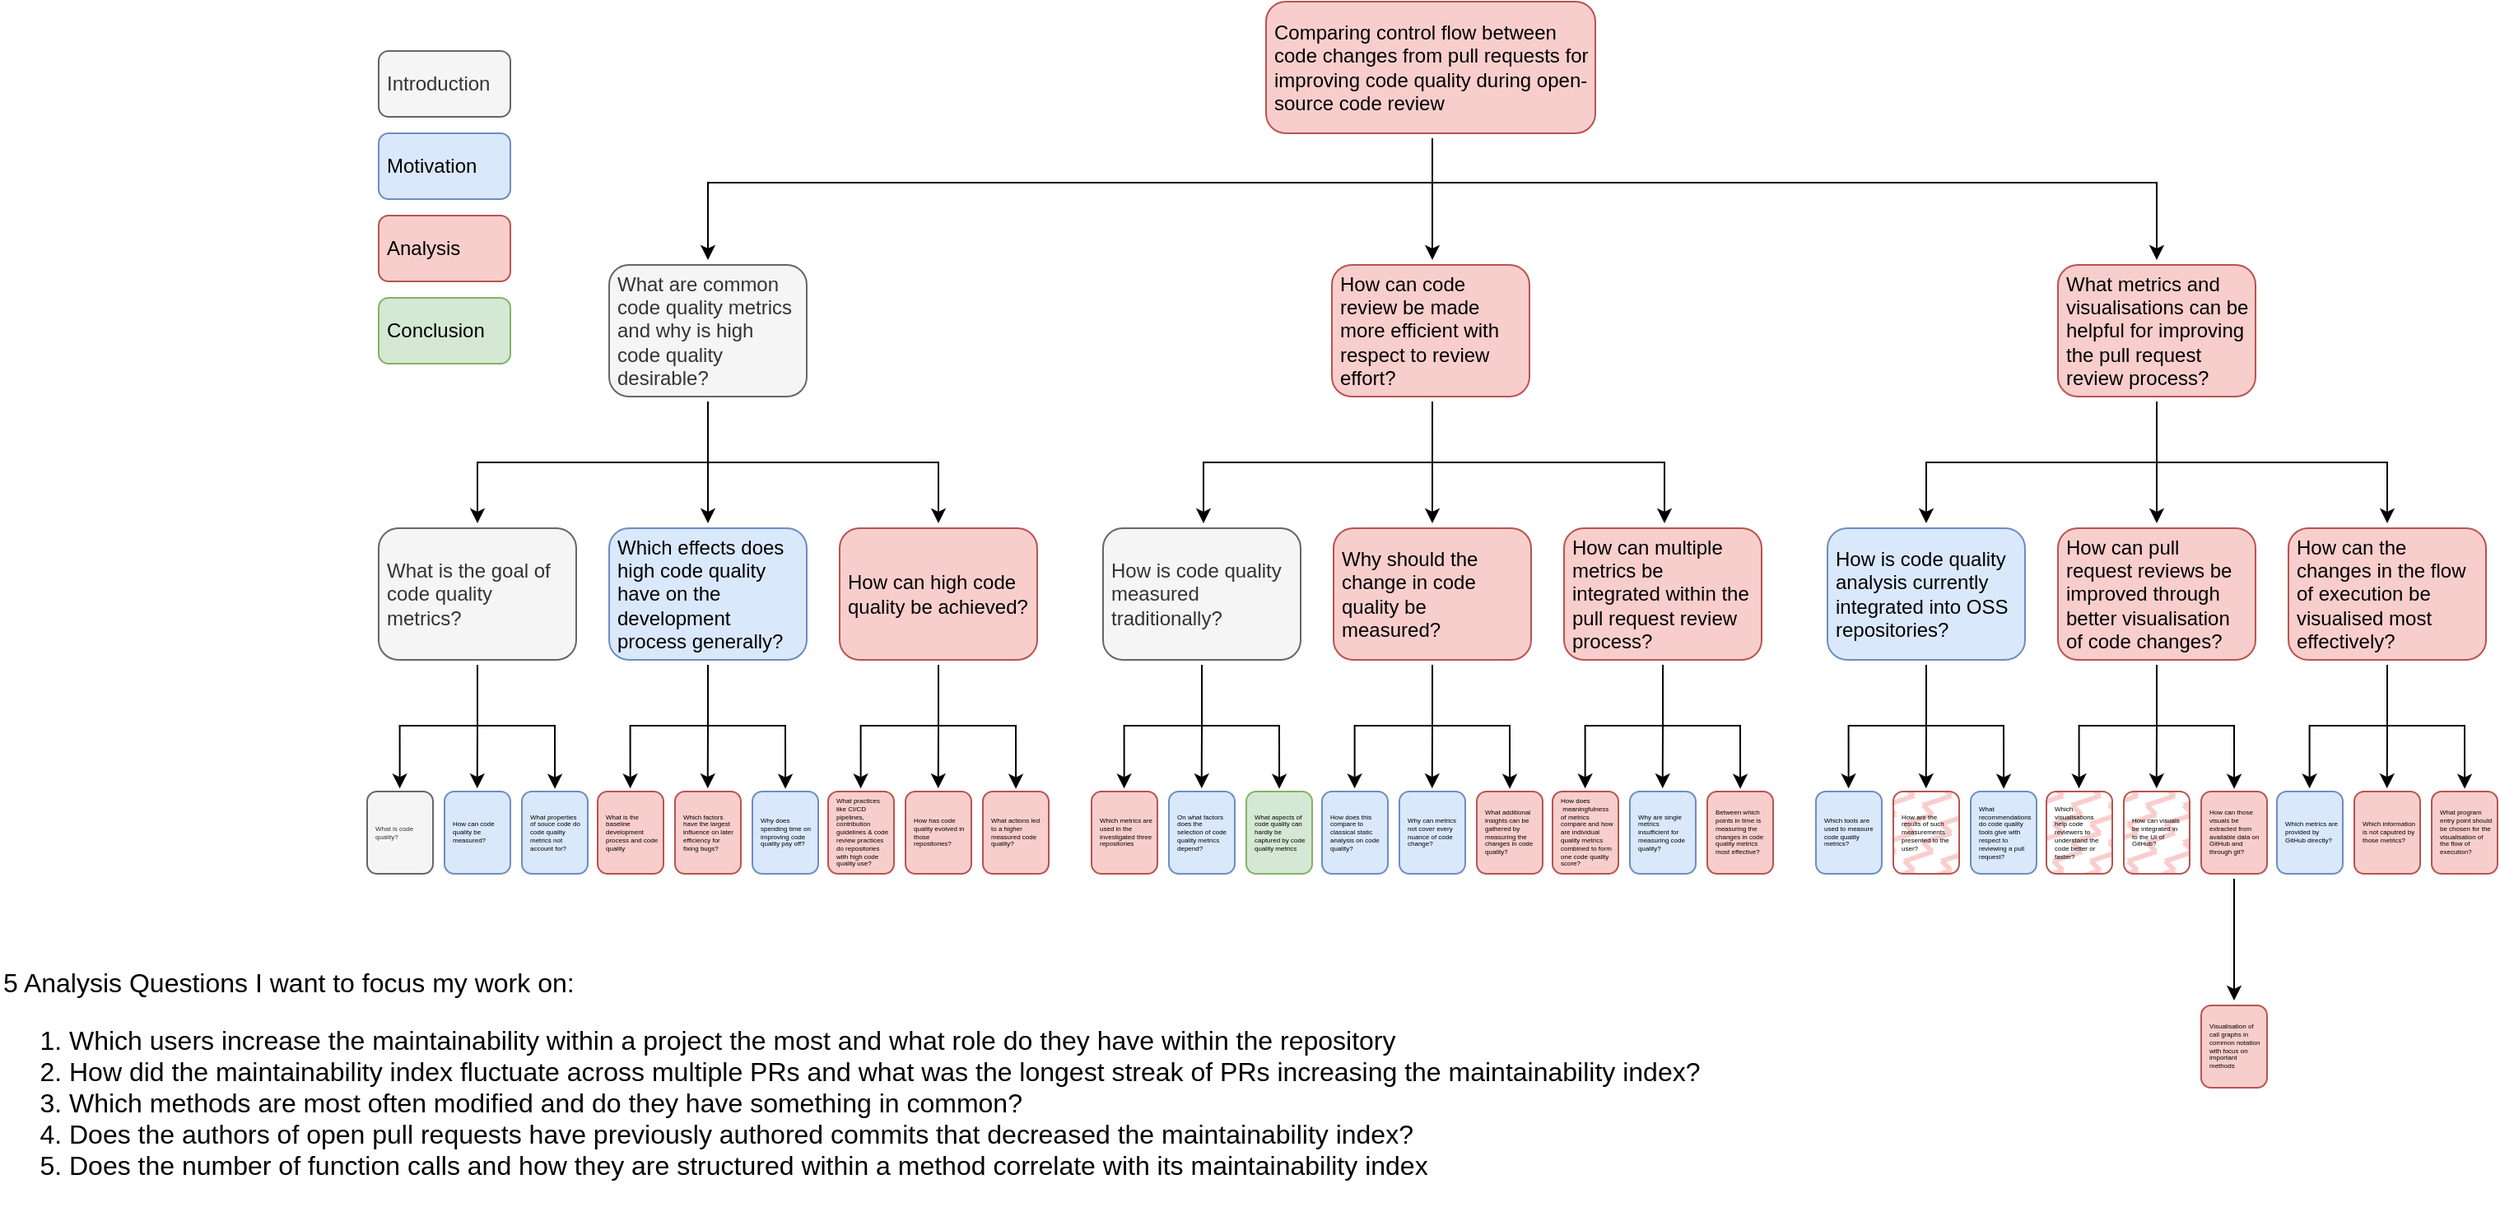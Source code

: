 <mxfile version="26.1.2">
  <diagram name="Page-1" id="97916047-d0de-89f5-080d-49f4d83e522f">
    <mxGraphModel dx="544" dy="279" grid="1" gridSize="10" guides="1" tooltips="1" connect="1" arrows="1" fold="1" page="1" pageScale="1.5" pageWidth="1169" pageHeight="827" background="none" math="0" shadow="0">
      <root>
        <mxCell id="0" />
        <mxCell id="1" parent="0" />
        <mxCell id="WlSLyMddTxWrjb-d0O-I-59" value="" style="edgeStyle=orthogonalEdgeStyle;rounded=0;orthogonalLoop=1;jettySize=auto;html=1;" parent="1" edge="1">
          <mxGeometry relative="1" as="geometry">
            <mxPoint x="880" y="93.0" as="sourcePoint" />
            <mxPoint x="880" y="167" as="targetPoint" />
          </mxGeometry>
        </mxCell>
        <mxCell id="WlSLyMddTxWrjb-d0O-I-114" style="edgeStyle=orthogonalEdgeStyle;rounded=0;orthogonalLoop=1;jettySize=auto;html=1;entryX=0.5;entryY=0;entryDx=0;entryDy=0;" parent="1" source="WlSLyMddTxWrjb-d0O-I-55" target="WlSLyMddTxWrjb-d0O-I-96" edge="1">
          <mxGeometry relative="1" as="geometry">
            <Array as="points">
              <mxPoint x="880" y="120" />
              <mxPoint x="1320" y="120" />
            </Array>
          </mxGeometry>
        </mxCell>
        <mxCell id="WlSLyMddTxWrjb-d0O-I-115" style="edgeStyle=orthogonalEdgeStyle;rounded=0;orthogonalLoop=1;jettySize=auto;html=1;" parent="1" target="WlSLyMddTxWrjb-d0O-I-110" edge="1">
          <mxGeometry relative="1" as="geometry">
            <mxPoint x="880" y="93" as="sourcePoint" />
            <Array as="points">
              <mxPoint x="880" y="120" />
              <mxPoint x="440" y="120" />
            </Array>
          </mxGeometry>
        </mxCell>
        <mxCell id="WlSLyMddTxWrjb-d0O-I-55" value="Comparing control flow between code changes from pull requests for improving code quality during open-source code review" style="rounded=1;whiteSpace=wrap;html=1;align=left;perimeterSpacing=3;strokeWidth=1;spacingLeft=0;spacingBottom=0;spacingTop=0;spacingRight=0;spacing=5;fillColor=#f8cecc;strokeColor=#b85450;" parent="1" vertex="1">
          <mxGeometry x="779" y="10" width="200" height="80" as="geometry" />
        </mxCell>
        <mxCell id="WlSLyMddTxWrjb-d0O-I-61" value="" style="edgeStyle=orthogonalEdgeStyle;rounded=0;orthogonalLoop=1;jettySize=auto;html=1;" parent="1" edge="1">
          <mxGeometry relative="1" as="geometry">
            <mxPoint x="880.008" y="253" as="sourcePoint" />
            <mxPoint x="741" y="327" as="targetPoint" />
            <Array as="points">
              <mxPoint x="880" y="290" />
              <mxPoint x="741" y="290" />
            </Array>
          </mxGeometry>
        </mxCell>
        <mxCell id="WlSLyMddTxWrjb-d0O-I-64" value="" style="edgeStyle=orthogonalEdgeStyle;rounded=0;orthogonalLoop=1;jettySize=auto;html=1;" parent="1" edge="1">
          <mxGeometry relative="1" as="geometry">
            <mxPoint x="880.008" y="253" as="sourcePoint" />
            <mxPoint x="1021" y="327" as="targetPoint" />
            <Array as="points">
              <mxPoint x="880" y="290" />
              <mxPoint x="1021" y="290" />
            </Array>
          </mxGeometry>
        </mxCell>
        <mxCell id="WlSLyMddTxWrjb-d0O-I-67" value="" style="edgeStyle=orthogonalEdgeStyle;rounded=0;orthogonalLoop=1;jettySize=auto;html=1;" parent="1" edge="1">
          <mxGeometry relative="1" as="geometry">
            <mxPoint x="880" y="253" as="sourcePoint" />
            <mxPoint x="880" y="327" as="targetPoint" />
          </mxGeometry>
        </mxCell>
        <mxCell id="WlSLyMddTxWrjb-d0O-I-58" value="How can code review be made more efficient with respect to review effort?" style="rounded=1;whiteSpace=wrap;html=1;align=left;perimeterSpacing=3;strokeWidth=1;spacingLeft=0;spacingBottom=0;spacingTop=0;spacingRight=0;spacing=5;fillColor=#f8cecc;strokeColor=#b85450;" parent="1" vertex="1">
          <mxGeometry x="819" y="170" width="120" height="80" as="geometry" />
        </mxCell>
        <mxCell id="WlSLyMddTxWrjb-d0O-I-60" value="How is code quality measured traditionally?" style="rounded=1;whiteSpace=wrap;html=1;align=left;perimeterSpacing=3;strokeWidth=1;spacingLeft=0;spacingBottom=0;spacingTop=0;spacingRight=0;spacing=5;fillColor=#f5f5f5;fontColor=#333333;strokeColor=#666666;" parent="1" vertex="1">
          <mxGeometry x="680" y="330" width="120" height="80" as="geometry" />
        </mxCell>
        <mxCell id="WlSLyMddTxWrjb-d0O-I-62" value="How can multiple metrics be integrated within the pull request review process?" style="rounded=1;whiteSpace=wrap;html=1;align=left;perimeterSpacing=3;strokeWidth=1;spacingLeft=0;spacingBottom=0;spacingTop=0;spacingRight=0;spacing=5;fillColor=#f8cecc;strokeColor=#b85450;" parent="1" vertex="1">
          <mxGeometry x="960" y="330" width="120" height="80" as="geometry" />
        </mxCell>
        <mxCell id="WlSLyMddTxWrjb-d0O-I-117" value="" style="edgeStyle=orthogonalEdgeStyle;rounded=0;orthogonalLoop=1;jettySize=auto;html=1;entryX=0.496;entryY=0.021;entryDx=0;entryDy=0;entryPerimeter=0;" parent="1" target="WlSLyMddTxWrjb-d0O-I-116" edge="1">
          <mxGeometry relative="1" as="geometry">
            <mxPoint x="880.008" y="413" as="sourcePoint" />
            <Array as="points">
              <mxPoint x="880" y="450" />
              <mxPoint x="833" y="450" />
            </Array>
          </mxGeometry>
        </mxCell>
        <mxCell id="WlSLyMddTxWrjb-d0O-I-118" style="edgeStyle=orthogonalEdgeStyle;rounded=0;orthogonalLoop=1;jettySize=auto;html=1;entryX=0.501;entryY=0.024;entryDx=0;entryDy=0;entryPerimeter=0;" parent="1" target="WlSLyMddTxWrjb-d0O-I-124" edge="1">
          <mxGeometry relative="1" as="geometry">
            <mxPoint x="927" y="487.0" as="targetPoint" />
            <mxPoint x="880.008" y="413" as="sourcePoint" />
            <Array as="points">
              <mxPoint x="880" y="450" />
              <mxPoint x="927" y="450" />
            </Array>
          </mxGeometry>
        </mxCell>
        <mxCell id="WlSLyMddTxWrjb-d0O-I-65" value="Why should the change in code quality be measured?&amp;nbsp;" style="rounded=1;whiteSpace=wrap;html=1;align=left;perimeterSpacing=3;strokeWidth=1;spacingLeft=0;spacingBottom=0;spacingTop=0;spacingRight=0;spacing=5;fillColor=#f8cecc;strokeColor=#b85450;" parent="1" vertex="1">
          <mxGeometry x="820" y="330" width="120" height="80" as="geometry" />
        </mxCell>
        <mxCell id="WlSLyMddTxWrjb-d0O-I-93" value="" style="edgeStyle=orthogonalEdgeStyle;rounded=0;orthogonalLoop=1;jettySize=auto;html=1;exitX=0.5;exitY=1;exitDx=0;exitDy=0;" parent="1" source="WlSLyMddTxWrjb-d0O-I-96" target="WlSLyMddTxWrjb-d0O-I-97" edge="1">
          <mxGeometry relative="1" as="geometry">
            <Array as="points">
              <mxPoint x="1320" y="290" />
              <mxPoint x="1180" y="290" />
            </Array>
          </mxGeometry>
        </mxCell>
        <mxCell id="WlSLyMddTxWrjb-d0O-I-94" value="" style="edgeStyle=orthogonalEdgeStyle;rounded=0;orthogonalLoop=1;jettySize=auto;html=1;exitX=0.5;exitY=1;exitDx=0;exitDy=0;" parent="1" source="WlSLyMddTxWrjb-d0O-I-96" target="WlSLyMddTxWrjb-d0O-I-98" edge="1">
          <mxGeometry relative="1" as="geometry">
            <Array as="points">
              <mxPoint x="1320" y="253" />
              <mxPoint x="1320" y="290" />
              <mxPoint x="1460" y="290" />
            </Array>
          </mxGeometry>
        </mxCell>
        <mxCell id="WlSLyMddTxWrjb-d0O-I-95" value="" style="edgeStyle=orthogonalEdgeStyle;rounded=0;orthogonalLoop=1;jettySize=auto;html=1;" parent="1" source="WlSLyMddTxWrjb-d0O-I-96" target="WlSLyMddTxWrjb-d0O-I-99" edge="1">
          <mxGeometry relative="1" as="geometry">
            <Array as="points">
              <mxPoint x="1320" y="270" />
              <mxPoint x="1320" y="270" />
            </Array>
          </mxGeometry>
        </mxCell>
        <mxCell id="WlSLyMddTxWrjb-d0O-I-96" value="What metrics and visualisations can be helpful for improving the pull request review process?" style="rounded=1;whiteSpace=wrap;html=1;align=left;perimeterSpacing=3;strokeWidth=1;spacingLeft=0;spacingBottom=0;spacingTop=0;spacingRight=0;spacing=5;fillColor=#f8cecc;strokeColor=#b85450;" parent="1" vertex="1">
          <mxGeometry x="1260" y="170" width="120" height="80" as="geometry" />
        </mxCell>
        <mxCell id="WlSLyMddTxWrjb-d0O-I-97" value="How is code quality analysis currently integrated into OSS repositories?" style="rounded=1;whiteSpace=wrap;html=1;align=left;perimeterSpacing=3;strokeWidth=1;spacingLeft=0;spacingBottom=0;spacingTop=0;spacingRight=0;spacing=5;fillColor=#dae8fc;strokeColor=#6c8ebf;" parent="1" vertex="1">
          <mxGeometry x="1120" y="330" width="120" height="80" as="geometry" />
        </mxCell>
        <mxCell id="WlSLyMddTxWrjb-d0O-I-98" value="How can the changes in the flow of execution be visualised most effectively?" style="rounded=1;whiteSpace=wrap;html=1;align=left;perimeterSpacing=3;strokeWidth=1;spacingLeft=0;spacingBottom=0;spacingTop=0;spacingRight=0;spacing=5;fillColor=#f8cecc;strokeColor=#b85450;" parent="1" vertex="1">
          <mxGeometry x="1400" y="330" width="120" height="80" as="geometry" />
        </mxCell>
        <mxCell id="WlSLyMddTxWrjb-d0O-I-99" value="How can pull request reviews be improved through better visualisation of code changes?" style="rounded=1;whiteSpace=wrap;html=1;align=left;perimeterSpacing=3;strokeWidth=1;spacingLeft=0;spacingBottom=0;spacingTop=0;spacingRight=0;spacing=5;fillColor=#f8cecc;strokeColor=#b85450;" parent="1" vertex="1">
          <mxGeometry x="1260" y="330" width="120" height="80" as="geometry" />
        </mxCell>
        <mxCell id="WlSLyMddTxWrjb-d0O-I-107" value="" style="edgeStyle=orthogonalEdgeStyle;rounded=0;orthogonalLoop=1;jettySize=auto;html=1;" parent="1" source="WlSLyMddTxWrjb-d0O-I-110" target="WlSLyMddTxWrjb-d0O-I-111" edge="1">
          <mxGeometry relative="1" as="geometry">
            <Array as="points">
              <mxPoint x="440" y="290" />
              <mxPoint x="300" y="290" />
            </Array>
          </mxGeometry>
        </mxCell>
        <mxCell id="WlSLyMddTxWrjb-d0O-I-108" value="" style="edgeStyle=orthogonalEdgeStyle;rounded=0;orthogonalLoop=1;jettySize=auto;html=1;" parent="1" source="WlSLyMddTxWrjb-d0O-I-110" target="WlSLyMddTxWrjb-d0O-I-112" edge="1">
          <mxGeometry relative="1" as="geometry">
            <Array as="points">
              <mxPoint x="440" y="290" />
              <mxPoint x="580" y="290" />
            </Array>
          </mxGeometry>
        </mxCell>
        <mxCell id="WlSLyMddTxWrjb-d0O-I-109" value="" style="edgeStyle=orthogonalEdgeStyle;rounded=0;orthogonalLoop=1;jettySize=auto;html=1;" parent="1" target="WlSLyMddTxWrjb-d0O-I-113" edge="1">
          <mxGeometry relative="1" as="geometry">
            <mxPoint x="440" y="253" as="sourcePoint" />
            <Array as="points">
              <mxPoint x="440" y="253" />
            </Array>
          </mxGeometry>
        </mxCell>
        <mxCell id="WlSLyMddTxWrjb-d0O-I-110" value="What are common code quality metrics and why is high code quality desirable?" style="rounded=1;whiteSpace=wrap;html=1;align=left;perimeterSpacing=3;strokeWidth=1;spacingLeft=0;spacingBottom=0;spacingTop=0;spacingRight=0;spacing=5;fillColor=#f5f5f5;fontColor=#333333;strokeColor=#666666;" parent="1" vertex="1">
          <mxGeometry x="380" y="170" width="120" height="80" as="geometry" />
        </mxCell>
        <mxCell id="WlSLyMddTxWrjb-d0O-I-111" value="What is the goal of code quality metrics?" style="rounded=1;whiteSpace=wrap;html=1;align=left;perimeterSpacing=3;strokeWidth=1;spacingLeft=0;spacingBottom=0;spacingTop=0;spacingRight=0;spacing=5;fillColor=#f5f5f5;fontColor=#333333;strokeColor=#666666;" parent="1" vertex="1">
          <mxGeometry x="240" y="330" width="120" height="80" as="geometry" />
        </mxCell>
        <mxCell id="WlSLyMddTxWrjb-d0O-I-112" value="How can high code quality be achieved?" style="rounded=1;whiteSpace=wrap;html=1;align=left;perimeterSpacing=3;strokeWidth=1;spacingLeft=0;spacingBottom=0;spacingTop=0;spacingRight=0;spacing=5;fillColor=#f8cecc;strokeColor=#b85450;" parent="1" vertex="1">
          <mxGeometry x="520" y="330" width="120" height="80" as="geometry" />
        </mxCell>
        <mxCell id="WlSLyMddTxWrjb-d0O-I-113" value="Which effects does high code quality have on the development process generally?" style="rounded=1;whiteSpace=wrap;html=1;align=left;perimeterSpacing=3;strokeWidth=1;spacingLeft=0;spacingBottom=0;spacingTop=0;spacingRight=0;spacing=5;fillColor=#dae8fc;strokeColor=#6c8ebf;" parent="1" vertex="1">
          <mxGeometry x="380" y="330" width="120" height="80" as="geometry" />
        </mxCell>
        <mxCell id="WlSLyMddTxWrjb-d0O-I-116" value="&lt;font&gt;How does this compare to classical static analysis on code quality?&lt;/font&gt;" style="rounded=1;whiteSpace=wrap;html=1;align=left;perimeterSpacing=3;strokeWidth=1;spacingLeft=0;spacingBottom=0;spacingTop=0;spacingRight=0;spacing=5;fontSize=4;fillColor=#dae8fc;strokeColor=#6c8ebf;" parent="1" vertex="1">
          <mxGeometry x="813" y="490" width="40" height="50" as="geometry" />
        </mxCell>
        <mxCell id="WlSLyMddTxWrjb-d0O-I-121" style="edgeStyle=orthogonalEdgeStyle;rounded=0;orthogonalLoop=1;jettySize=auto;html=1;entryX=0.497;entryY=0.019;entryDx=0;entryDy=0;exitX=0.5;exitY=1;exitDx=0;exitDy=0;entryPerimeter=0;" parent="1" source="WlSLyMddTxWrjb-d0O-I-65" target="WlSLyMddTxWrjb-d0O-I-123" edge="1">
          <mxGeometry relative="1" as="geometry">
            <mxPoint x="880" y="413" as="sourcePoint" />
            <mxPoint x="880" y="487.0" as="targetPoint" />
          </mxGeometry>
        </mxCell>
        <mxCell id="WlSLyMddTxWrjb-d0O-I-123" value="Why can metrics not cover every nuance of code change?" style="rounded=1;whiteSpace=wrap;html=1;align=left;perimeterSpacing=3;strokeWidth=1;spacingLeft=0;spacingBottom=0;spacingTop=0;spacingRight=0;spacing=5;fontSize=4;fillColor=#dae8fc;strokeColor=#6c8ebf;" parent="1" vertex="1">
          <mxGeometry x="860" y="490" width="40" height="50" as="geometry" />
        </mxCell>
        <mxCell id="WlSLyMddTxWrjb-d0O-I-124" value="What additional insights can be gathered by measuring the changes in code quality?" style="rounded=1;whiteSpace=wrap;html=1;align=left;perimeterSpacing=3;strokeWidth=1;spacingLeft=0;spacingBottom=0;spacingTop=0;spacingRight=0;spacing=5;fontSize=4;fillColor=#f8cecc;strokeColor=#b85450;" parent="1" vertex="1">
          <mxGeometry x="907" y="490" width="40" height="50" as="geometry" />
        </mxCell>
        <mxCell id="WlSLyMddTxWrjb-d0O-I-125" value="" style="edgeStyle=orthogonalEdgeStyle;rounded=0;orthogonalLoop=1;jettySize=auto;html=1;entryX=0.496;entryY=0.021;entryDx=0;entryDy=0;entryPerimeter=0;exitX=0.5;exitY=1;exitDx=0;exitDy=0;" parent="1" source="WlSLyMddTxWrjb-d0O-I-60" target="WlSLyMddTxWrjb-d0O-I-127" edge="1">
          <mxGeometry relative="1" as="geometry">
            <mxPoint x="740" y="413" as="sourcePoint" />
            <Array as="points">
              <mxPoint x="740" y="450" />
              <mxPoint x="693" y="450" />
            </Array>
          </mxGeometry>
        </mxCell>
        <mxCell id="WlSLyMddTxWrjb-d0O-I-126" style="edgeStyle=orthogonalEdgeStyle;rounded=0;orthogonalLoop=1;jettySize=auto;html=1;entryX=0.501;entryY=0.024;entryDx=0;entryDy=0;entryPerimeter=0;exitX=0.5;exitY=1;exitDx=0;exitDy=0;" parent="1" source="WlSLyMddTxWrjb-d0O-I-60" target="WlSLyMddTxWrjb-d0O-I-130" edge="1">
          <mxGeometry relative="1" as="geometry">
            <mxPoint x="787" y="487.0" as="targetPoint" />
            <mxPoint x="740" y="413" as="sourcePoint" />
            <Array as="points">
              <mxPoint x="740" y="450" />
              <mxPoint x="787" y="450" />
            </Array>
          </mxGeometry>
        </mxCell>
        <mxCell id="WlSLyMddTxWrjb-d0O-I-127" value="Which metrics are used in the investigated three repositories" style="rounded=1;whiteSpace=wrap;html=1;align=left;perimeterSpacing=3;strokeWidth=1;spacingLeft=0;spacingBottom=0;spacingTop=0;spacingRight=0;spacing=5;fontSize=4;fillColor=#f8cecc;strokeColor=#b85450;" parent="1" vertex="1">
          <mxGeometry x="673" y="490" width="40" height="50" as="geometry" />
        </mxCell>
        <mxCell id="WlSLyMddTxWrjb-d0O-I-128" style="edgeStyle=orthogonalEdgeStyle;rounded=0;orthogonalLoop=1;jettySize=auto;html=1;entryX=0.497;entryY=0.019;entryDx=0;entryDy=0;entryPerimeter=0;exitX=0.5;exitY=1;exitDx=0;exitDy=0;" parent="1" source="WlSLyMddTxWrjb-d0O-I-60" target="WlSLyMddTxWrjb-d0O-I-129" edge="1">
          <mxGeometry relative="1" as="geometry">
            <mxPoint x="740" y="420" as="sourcePoint" />
            <mxPoint x="740" y="487.0" as="targetPoint" />
          </mxGeometry>
        </mxCell>
        <mxCell id="WlSLyMddTxWrjb-d0O-I-129" value="On what factors does the selection of code quality metrics depend?" style="rounded=1;whiteSpace=wrap;html=1;align=left;perimeterSpacing=3;strokeWidth=1;spacingLeft=0;spacingBottom=0;spacingTop=0;spacingRight=0;spacing=5;fontSize=4;fillColor=#dae8fc;strokeColor=#6c8ebf;" parent="1" vertex="1">
          <mxGeometry x="720" y="490" width="40" height="50" as="geometry" />
        </mxCell>
        <mxCell id="WlSLyMddTxWrjb-d0O-I-130" value="What aspects of code quality can hardly be captured by code quality metrics" style="rounded=1;whiteSpace=wrap;html=1;align=left;perimeterSpacing=3;strokeWidth=1;spacingLeft=0;spacingBottom=0;spacingTop=0;spacingRight=0;spacing=5;fontSize=4;fillColor=#d5e8d4;strokeColor=#82b366;" parent="1" vertex="1">
          <mxGeometry x="767" y="490" width="40" height="50" as="geometry" />
        </mxCell>
        <mxCell id="WlSLyMddTxWrjb-d0O-I-131" value="" style="edgeStyle=orthogonalEdgeStyle;rounded=0;orthogonalLoop=1;jettySize=auto;html=1;entryX=0.496;entryY=0.021;entryDx=0;entryDy=0;entryPerimeter=0;exitX=0.5;exitY=1;exitDx=0;exitDy=0;" parent="1" source="WlSLyMddTxWrjb-d0O-I-112" target="WlSLyMddTxWrjb-d0O-I-133" edge="1">
          <mxGeometry relative="1" as="geometry">
            <mxPoint x="580" y="413" as="sourcePoint" />
            <Array as="points">
              <mxPoint x="580" y="450" />
              <mxPoint x="533" y="450" />
            </Array>
          </mxGeometry>
        </mxCell>
        <mxCell id="WlSLyMddTxWrjb-d0O-I-132" style="edgeStyle=orthogonalEdgeStyle;rounded=0;orthogonalLoop=1;jettySize=auto;html=1;entryX=0.501;entryY=0.024;entryDx=0;entryDy=0;entryPerimeter=0;exitX=0.5;exitY=1;exitDx=0;exitDy=0;" parent="1" source="WlSLyMddTxWrjb-d0O-I-112" target="WlSLyMddTxWrjb-d0O-I-136" edge="1">
          <mxGeometry relative="1" as="geometry">
            <mxPoint x="627" y="487.0" as="targetPoint" />
            <mxPoint x="580" y="413" as="sourcePoint" />
            <Array as="points">
              <mxPoint x="580" y="450" />
              <mxPoint x="627" y="450" />
            </Array>
          </mxGeometry>
        </mxCell>
        <mxCell id="WlSLyMddTxWrjb-d0O-I-133" value="What practices like CI/CD pipelines, contribution guidelines &amp;amp; code review practices do repositories with high code quality use?" style="rounded=1;whiteSpace=wrap;html=1;align=left;perimeterSpacing=3;strokeWidth=1;spacingLeft=0;spacingBottom=0;spacingTop=0;spacingRight=0;spacing=5;fontSize=4;fillColor=#f8cecc;strokeColor=#b85450;" parent="1" vertex="1">
          <mxGeometry x="513" y="490" width="40" height="50" as="geometry" />
        </mxCell>
        <mxCell id="WlSLyMddTxWrjb-d0O-I-134" style="edgeStyle=orthogonalEdgeStyle;rounded=0;orthogonalLoop=1;jettySize=auto;html=1;entryX=0.497;entryY=0.019;entryDx=0;entryDy=0;entryPerimeter=0;exitX=0.5;exitY=1;exitDx=0;exitDy=0;" parent="1" source="WlSLyMddTxWrjb-d0O-I-112" target="WlSLyMddTxWrjb-d0O-I-135" edge="1">
          <mxGeometry relative="1" as="geometry">
            <mxPoint x="580" y="413" as="sourcePoint" />
            <mxPoint x="580" y="487.0" as="targetPoint" />
          </mxGeometry>
        </mxCell>
        <mxCell id="WlSLyMddTxWrjb-d0O-I-135" value="How has code quality evolved in those repositories?" style="rounded=1;whiteSpace=wrap;html=1;align=left;perimeterSpacing=3;strokeWidth=1;spacingLeft=0;spacingBottom=0;spacingTop=0;spacingRight=0;spacing=5;fontSize=4;fillColor=#f8cecc;strokeColor=#b85450;" parent="1" vertex="1">
          <mxGeometry x="560" y="490" width="40" height="50" as="geometry" />
        </mxCell>
        <mxCell id="WlSLyMddTxWrjb-d0O-I-136" value="What actions led to a higher measured code quality?" style="rounded=1;whiteSpace=wrap;html=1;align=left;perimeterSpacing=3;strokeWidth=1;spacingLeft=0;spacingBottom=0;spacingTop=0;spacingRight=0;spacing=5;fontSize=4;fillColor=#f8cecc;strokeColor=#b85450;" parent="1" vertex="1">
          <mxGeometry x="607" y="490" width="40" height="50" as="geometry" />
        </mxCell>
        <mxCell id="WlSLyMddTxWrjb-d0O-I-137" value="" style="edgeStyle=orthogonalEdgeStyle;rounded=0;orthogonalLoop=1;jettySize=auto;html=1;entryX=0.496;entryY=0.021;entryDx=0;entryDy=0;entryPerimeter=0;exitX=0.5;exitY=1;exitDx=0;exitDy=0;" parent="1" source="WlSLyMddTxWrjb-d0O-I-62" target="WlSLyMddTxWrjb-d0O-I-139" edge="1">
          <mxGeometry relative="1" as="geometry">
            <mxPoint x="1020" y="413" as="sourcePoint" />
            <Array as="points">
              <mxPoint x="1020" y="450" />
              <mxPoint x="973" y="450" />
            </Array>
          </mxGeometry>
        </mxCell>
        <mxCell id="WlSLyMddTxWrjb-d0O-I-138" style="edgeStyle=orthogonalEdgeStyle;rounded=0;orthogonalLoop=1;jettySize=auto;html=1;entryX=0.501;entryY=0.024;entryDx=0;entryDy=0;entryPerimeter=0;exitX=0.5;exitY=1;exitDx=0;exitDy=0;" parent="1" source="WlSLyMddTxWrjb-d0O-I-62" target="WlSLyMddTxWrjb-d0O-I-142" edge="1">
          <mxGeometry relative="1" as="geometry">
            <mxPoint x="1067" y="487.0" as="targetPoint" />
            <mxPoint x="1020" y="413" as="sourcePoint" />
            <Array as="points">
              <mxPoint x="1020" y="450" />
              <mxPoint x="1067" y="450" />
            </Array>
          </mxGeometry>
        </mxCell>
        <mxCell id="WlSLyMddTxWrjb-d0O-I-139" value="How does &amp;nbsp;meaningfulness of metrics compare and how are individual quality metrics combined to form one code quality score?" style="rounded=1;whiteSpace=wrap;html=1;align=left;perimeterSpacing=3;strokeWidth=1;spacingLeft=0;spacingBottom=0;spacingTop=0;spacingRight=0;spacing=5;fontSize=4;fillColor=#f8cecc;strokeColor=#b85450;" parent="1" vertex="1">
          <mxGeometry x="953" y="490" width="40" height="50" as="geometry" />
        </mxCell>
        <mxCell id="WlSLyMddTxWrjb-d0O-I-140" style="edgeStyle=orthogonalEdgeStyle;rounded=0;orthogonalLoop=1;jettySize=auto;html=1;entryX=0.497;entryY=0.019;entryDx=0;entryDy=0;entryPerimeter=0;exitX=0.5;exitY=1;exitDx=0;exitDy=0;" parent="1" source="WlSLyMddTxWrjb-d0O-I-62" target="WlSLyMddTxWrjb-d0O-I-141" edge="1">
          <mxGeometry relative="1" as="geometry">
            <mxPoint x="1020" y="413" as="sourcePoint" />
            <mxPoint x="1020" y="487.0" as="targetPoint" />
            <Array as="points">
              <mxPoint x="1020" y="450" />
            </Array>
          </mxGeometry>
        </mxCell>
        <mxCell id="WlSLyMddTxWrjb-d0O-I-141" value="Why are single metrics insufficient for measuring code quality?" style="rounded=1;whiteSpace=wrap;html=1;align=left;perimeterSpacing=3;strokeWidth=1;spacingLeft=0;spacingBottom=0;spacingTop=0;spacingRight=0;spacing=5;fontSize=4;fillColor=#dae8fc;strokeColor=#6c8ebf;" parent="1" vertex="1">
          <mxGeometry x="1000" y="490" width="40" height="50" as="geometry" />
        </mxCell>
        <mxCell id="WlSLyMddTxWrjb-d0O-I-142" value="Between which points in time is measuring the changes in code quality metrics most effective?" style="rounded=1;whiteSpace=wrap;html=1;align=left;perimeterSpacing=3;strokeWidth=1;spacingLeft=0;spacingBottom=0;spacingTop=0;spacingRight=0;spacing=5;fontSize=4;fillColor=#f8cecc;strokeColor=#b85450;" parent="1" vertex="1">
          <mxGeometry x="1047" y="490" width="40" height="50" as="geometry" />
        </mxCell>
        <mxCell id="WlSLyMddTxWrjb-d0O-I-143" value="" style="edgeStyle=orthogonalEdgeStyle;rounded=0;orthogonalLoop=1;jettySize=auto;html=1;entryX=0.496;entryY=0.021;entryDx=0;entryDy=0;entryPerimeter=0;exitX=0.5;exitY=1;exitDx=0;exitDy=0;" parent="1" target="WlSLyMddTxWrjb-d0O-I-145" edge="1">
          <mxGeometry relative="1" as="geometry">
            <mxPoint x="1180" y="413" as="sourcePoint" />
            <Array as="points">
              <mxPoint x="1180" y="450" />
              <mxPoint x="1133" y="450" />
            </Array>
          </mxGeometry>
        </mxCell>
        <mxCell id="WlSLyMddTxWrjb-d0O-I-144" style="edgeStyle=orthogonalEdgeStyle;rounded=0;orthogonalLoop=1;jettySize=auto;html=1;entryX=0.501;entryY=0.024;entryDx=0;entryDy=0;entryPerimeter=0;exitX=0.5;exitY=1;exitDx=0;exitDy=0;" parent="1" target="WlSLyMddTxWrjb-d0O-I-148" edge="1">
          <mxGeometry relative="1" as="geometry">
            <mxPoint x="1227" y="487.0" as="targetPoint" />
            <mxPoint x="1180" y="413" as="sourcePoint" />
            <Array as="points">
              <mxPoint x="1180" y="450" />
              <mxPoint x="1227" y="450" />
            </Array>
          </mxGeometry>
        </mxCell>
        <mxCell id="WlSLyMddTxWrjb-d0O-I-145" value="Which tools are used to measure code quality metrics?" style="rounded=1;whiteSpace=wrap;html=1;align=left;perimeterSpacing=3;strokeWidth=1;spacingLeft=0;spacingBottom=0;spacingTop=0;spacingRight=0;spacing=5;fontSize=4;fillColor=#dae8fc;strokeColor=#6c8ebf;" parent="1" vertex="1">
          <mxGeometry x="1113" y="490" width="40" height="50" as="geometry" />
        </mxCell>
        <mxCell id="WlSLyMddTxWrjb-d0O-I-146" style="edgeStyle=orthogonalEdgeStyle;rounded=0;orthogonalLoop=1;jettySize=auto;html=1;entryX=0.497;entryY=0.019;entryDx=0;entryDy=0;entryPerimeter=0;exitX=0.5;exitY=1;exitDx=0;exitDy=0;" parent="1" target="WlSLyMddTxWrjb-d0O-I-147" edge="1">
          <mxGeometry relative="1" as="geometry">
            <mxPoint x="1180" y="413" as="sourcePoint" />
            <mxPoint x="1180" y="487.0" as="targetPoint" />
            <Array as="points">
              <mxPoint x="1180" y="450" />
            </Array>
          </mxGeometry>
        </mxCell>
        <mxCell id="WlSLyMddTxWrjb-d0O-I-147" value="How are the results of such measurements presented to the user?" style="rounded=1;whiteSpace=wrap;html=1;align=left;perimeterSpacing=3;strokeWidth=1;spacingLeft=0;spacingBottom=0;spacingTop=0;spacingRight=0;spacing=5;fontSize=4;fillColor=#f8cecc;strokeColor=#b85450;fillStyle=zigzag-line;" parent="1" vertex="1">
          <mxGeometry x="1160" y="490" width="40" height="50" as="geometry" />
        </mxCell>
        <mxCell id="WlSLyMddTxWrjb-d0O-I-148" value="What recommendations do code quality tools give with respect to reviewing a pull request?" style="rounded=1;whiteSpace=wrap;html=1;align=left;perimeterSpacing=3;strokeWidth=1;spacingLeft=0;spacingBottom=0;spacingTop=0;spacingRight=0;spacing=5;fontSize=4;fillColor=#dae8fc;strokeColor=#6c8ebf;" parent="1" vertex="1">
          <mxGeometry x="1207" y="490" width="40" height="50" as="geometry" />
        </mxCell>
        <mxCell id="WlSLyMddTxWrjb-d0O-I-149" value="" style="edgeStyle=orthogonalEdgeStyle;rounded=0;orthogonalLoop=1;jettySize=auto;html=1;entryX=0.496;entryY=0.021;entryDx=0;entryDy=0;entryPerimeter=0;exitX=0.5;exitY=1;exitDx=0;exitDy=0;" parent="1" target="WlSLyMddTxWrjb-d0O-I-151" edge="1">
          <mxGeometry relative="1" as="geometry">
            <mxPoint x="1320" y="413" as="sourcePoint" />
            <Array as="points">
              <mxPoint x="1320" y="450" />
              <mxPoint x="1273" y="450" />
            </Array>
          </mxGeometry>
        </mxCell>
        <mxCell id="WlSLyMddTxWrjb-d0O-I-150" style="edgeStyle=orthogonalEdgeStyle;rounded=0;orthogonalLoop=1;jettySize=auto;html=1;entryX=0.501;entryY=0.024;entryDx=0;entryDy=0;entryPerimeter=0;exitX=0.5;exitY=1;exitDx=0;exitDy=0;" parent="1" target="WlSLyMddTxWrjb-d0O-I-154" edge="1">
          <mxGeometry relative="1" as="geometry">
            <mxPoint x="1367" y="487.0" as="targetPoint" />
            <mxPoint x="1320" y="413" as="sourcePoint" />
            <Array as="points">
              <mxPoint x="1320" y="450" />
              <mxPoint x="1367" y="450" />
            </Array>
          </mxGeometry>
        </mxCell>
        <mxCell id="WlSLyMddTxWrjb-d0O-I-151" value="Which visualisations help code reviewers to understand the code better or faster&lt;span style=&quot;white-space: pre;&quot;&gt;?&lt;/span&gt;" style="rounded=1;whiteSpace=wrap;html=1;align=left;perimeterSpacing=3;strokeWidth=1;spacingLeft=0;spacingBottom=0;spacingTop=0;spacingRight=0;spacing=5;fontSize=4;fillColor=#f8cecc;strokeColor=#b85450;fillStyle=zigzag-line;" parent="1" vertex="1">
          <mxGeometry x="1253" y="490" width="40" height="50" as="geometry" />
        </mxCell>
        <mxCell id="WlSLyMddTxWrjb-d0O-I-152" style="edgeStyle=orthogonalEdgeStyle;rounded=0;orthogonalLoop=1;jettySize=auto;html=1;entryX=0.497;entryY=0.019;entryDx=0;entryDy=0;entryPerimeter=0;exitX=0.5;exitY=1;exitDx=0;exitDy=0;" parent="1" target="WlSLyMddTxWrjb-d0O-I-153" edge="1">
          <mxGeometry relative="1" as="geometry">
            <mxPoint x="1320" y="413" as="sourcePoint" />
            <mxPoint x="1320" y="487.0" as="targetPoint" />
            <Array as="points">
              <mxPoint x="1320" y="450" />
            </Array>
          </mxGeometry>
        </mxCell>
        <mxCell id="WlSLyMddTxWrjb-d0O-I-153" value="How can visuals be integrated in to the UI of GitHub&lt;span style=&quot;white-space: pre;&quot;&gt;?&lt;/span&gt;" style="rounded=1;whiteSpace=wrap;html=1;align=left;perimeterSpacing=3;strokeWidth=1;spacingLeft=0;spacingBottom=0;spacingTop=0;spacingRight=0;spacing=5;fontSize=4;fillColor=#f8cecc;strokeColor=#b85450;fillStyle=zigzag-line;" parent="1" vertex="1">
          <mxGeometry x="1300" y="490" width="40" height="50" as="geometry" />
        </mxCell>
        <mxCell id="YjBKKxuMVn2vRLSoexX5-2" value="" style="edgeStyle=orthogonalEdgeStyle;rounded=0;orthogonalLoop=1;jettySize=auto;html=1;" parent="1" source="WlSLyMddTxWrjb-d0O-I-154" target="YjBKKxuMVn2vRLSoexX5-1" edge="1">
          <mxGeometry relative="1" as="geometry" />
        </mxCell>
        <mxCell id="WlSLyMddTxWrjb-d0O-I-154" value="How can those visuals be extracted from available data on GitHub and through git?" style="rounded=1;whiteSpace=wrap;html=1;align=left;perimeterSpacing=3;strokeWidth=1;spacingLeft=0;spacingBottom=0;spacingTop=0;spacingRight=0;spacing=5;fontSize=4;fillColor=#f8cecc;strokeColor=#b85450;" parent="1" vertex="1">
          <mxGeometry x="1347" y="490" width="40" height="50" as="geometry" />
        </mxCell>
        <mxCell id="WlSLyMddTxWrjb-d0O-I-155" value="" style="edgeStyle=orthogonalEdgeStyle;rounded=0;orthogonalLoop=1;jettySize=auto;html=1;entryX=0.496;entryY=0.021;entryDx=0;entryDy=0;entryPerimeter=0;exitX=0.5;exitY=1;exitDx=0;exitDy=0;" parent="1" target="WlSLyMddTxWrjb-d0O-I-157" edge="1">
          <mxGeometry relative="1" as="geometry">
            <mxPoint x="1460" y="413" as="sourcePoint" />
            <Array as="points">
              <mxPoint x="1460" y="450" />
              <mxPoint x="1413" y="450" />
            </Array>
          </mxGeometry>
        </mxCell>
        <mxCell id="WlSLyMddTxWrjb-d0O-I-156" style="edgeStyle=orthogonalEdgeStyle;rounded=0;orthogonalLoop=1;jettySize=auto;html=1;entryX=0.501;entryY=0.024;entryDx=0;entryDy=0;entryPerimeter=0;exitX=0.5;exitY=1;exitDx=0;exitDy=0;" parent="1" target="WlSLyMddTxWrjb-d0O-I-160" edge="1">
          <mxGeometry relative="1" as="geometry">
            <mxPoint x="1507" y="487.0" as="targetPoint" />
            <mxPoint x="1460" y="413" as="sourcePoint" />
            <Array as="points">
              <mxPoint x="1460" y="450" />
              <mxPoint x="1507" y="450" />
            </Array>
          </mxGeometry>
        </mxCell>
        <mxCell id="WlSLyMddTxWrjb-d0O-I-157" value="Which metrics are provided by GitHub directly?" style="rounded=1;whiteSpace=wrap;html=1;align=left;perimeterSpacing=3;strokeWidth=1;spacingLeft=0;spacingBottom=0;spacingTop=0;spacingRight=0;spacing=5;fontSize=4;fillColor=#dae8fc;strokeColor=#6c8ebf;" parent="1" vertex="1">
          <mxGeometry x="1393" y="490" width="40" height="50" as="geometry" />
        </mxCell>
        <mxCell id="WlSLyMddTxWrjb-d0O-I-158" style="edgeStyle=orthogonalEdgeStyle;rounded=0;orthogonalLoop=1;jettySize=auto;html=1;entryX=0.497;entryY=0.019;entryDx=0;entryDy=0;entryPerimeter=0;exitX=0.5;exitY=1;exitDx=0;exitDy=0;" parent="1" target="WlSLyMddTxWrjb-d0O-I-159" edge="1">
          <mxGeometry relative="1" as="geometry">
            <mxPoint x="1460" y="413" as="sourcePoint" />
            <mxPoint x="1460" y="487.0" as="targetPoint" />
            <Array as="points">
              <mxPoint x="1460" y="450" />
            </Array>
          </mxGeometry>
        </mxCell>
        <mxCell id="WlSLyMddTxWrjb-d0O-I-159" value="Which information is not caputred by those metrics?" style="rounded=1;whiteSpace=wrap;html=1;align=left;perimeterSpacing=3;strokeWidth=1;spacingLeft=0;spacingBottom=0;spacingTop=0;spacingRight=0;spacing=5;fontSize=4;fillColor=#f8cecc;strokeColor=#b85450;" parent="1" vertex="1">
          <mxGeometry x="1440" y="490" width="40" height="50" as="geometry" />
        </mxCell>
        <mxCell id="WlSLyMddTxWrjb-d0O-I-160" value="What program entry point should be chosen for the visualisation of the flow of execution?" style="rounded=1;whiteSpace=wrap;html=1;align=left;perimeterSpacing=3;strokeWidth=1;spacingLeft=0;spacingBottom=0;spacingTop=0;spacingRight=0;spacing=5;fontSize=4;fillColor=#f8cecc;strokeColor=#b85450;" parent="1" vertex="1">
          <mxGeometry x="1487" y="490" width="40" height="50" as="geometry" />
        </mxCell>
        <mxCell id="WlSLyMddTxWrjb-d0O-I-161" value="" style="edgeStyle=orthogonalEdgeStyle;rounded=0;orthogonalLoop=1;jettySize=auto;html=1;entryX=0.496;entryY=0.021;entryDx=0;entryDy=0;entryPerimeter=0;exitX=0.5;exitY=1;exitDx=0;exitDy=0;" parent="1" target="WlSLyMddTxWrjb-d0O-I-163" edge="1">
          <mxGeometry relative="1" as="geometry">
            <mxPoint x="440" y="413" as="sourcePoint" />
            <Array as="points">
              <mxPoint x="440" y="450" />
              <mxPoint x="393" y="450" />
            </Array>
          </mxGeometry>
        </mxCell>
        <mxCell id="WlSLyMddTxWrjb-d0O-I-162" style="edgeStyle=orthogonalEdgeStyle;rounded=0;orthogonalLoop=1;jettySize=auto;html=1;entryX=0.501;entryY=0.024;entryDx=0;entryDy=0;entryPerimeter=0;exitX=0.5;exitY=1;exitDx=0;exitDy=0;" parent="1" target="WlSLyMddTxWrjb-d0O-I-166" edge="1">
          <mxGeometry relative="1" as="geometry">
            <mxPoint x="487" y="487.0" as="targetPoint" />
            <mxPoint x="440" y="413" as="sourcePoint" />
            <Array as="points">
              <mxPoint x="440" y="450" />
              <mxPoint x="487" y="450" />
            </Array>
          </mxGeometry>
        </mxCell>
        <mxCell id="WlSLyMddTxWrjb-d0O-I-163" value="What is the baseline development process and code quality" style="rounded=1;whiteSpace=wrap;html=1;align=left;perimeterSpacing=3;strokeWidth=1;spacingLeft=0;spacingBottom=0;spacingTop=0;spacingRight=0;spacing=5;fontSize=4;fillColor=#f8cecc;strokeColor=#b85450;" parent="1" vertex="1">
          <mxGeometry x="373" y="490" width="40" height="50" as="geometry" />
        </mxCell>
        <mxCell id="WlSLyMddTxWrjb-d0O-I-164" style="edgeStyle=orthogonalEdgeStyle;rounded=0;orthogonalLoop=1;jettySize=auto;html=1;entryX=0.497;entryY=0.019;entryDx=0;entryDy=0;entryPerimeter=0;exitX=0.5;exitY=1;exitDx=0;exitDy=0;" parent="1" target="WlSLyMddTxWrjb-d0O-I-165" edge="1">
          <mxGeometry relative="1" as="geometry">
            <mxPoint x="440" y="413" as="sourcePoint" />
            <mxPoint x="440" y="487.0" as="targetPoint" />
            <Array as="points">
              <mxPoint x="440" y="450" />
            </Array>
          </mxGeometry>
        </mxCell>
        <mxCell id="WlSLyMddTxWrjb-d0O-I-165" value="Which factors have the largest influence on later efficiency for fixing bugs?" style="rounded=1;whiteSpace=wrap;html=1;align=left;perimeterSpacing=3;strokeWidth=1;spacingLeft=0;spacingBottom=0;spacingTop=0;spacingRight=0;spacing=5;fontSize=4;fillColor=#f8cecc;strokeColor=#b85450;" parent="1" vertex="1">
          <mxGeometry x="420" y="490" width="40" height="50" as="geometry" />
        </mxCell>
        <mxCell id="WlSLyMddTxWrjb-d0O-I-166" value="Why does spending time on improving code quality pay off?" style="rounded=1;whiteSpace=wrap;html=1;align=left;perimeterSpacing=3;strokeWidth=1;spacingLeft=0;spacingBottom=0;spacingTop=0;spacingRight=0;spacing=5;fontSize=4;fillColor=#dae8fc;strokeColor=#6c8ebf;" parent="1" vertex="1">
          <mxGeometry x="467" y="490" width="40" height="50" as="geometry" />
        </mxCell>
        <mxCell id="WlSLyMddTxWrjb-d0O-I-167" value="" style="edgeStyle=orthogonalEdgeStyle;rounded=0;orthogonalLoop=1;jettySize=auto;html=1;entryX=0.496;entryY=0.021;entryDx=0;entryDy=0;entryPerimeter=0;exitX=0.5;exitY=1;exitDx=0;exitDy=0;" parent="1" target="WlSLyMddTxWrjb-d0O-I-169" edge="1">
          <mxGeometry relative="1" as="geometry">
            <mxPoint x="300" y="413" as="sourcePoint" />
            <Array as="points">
              <mxPoint x="300" y="450" />
              <mxPoint x="253" y="450" />
            </Array>
          </mxGeometry>
        </mxCell>
        <mxCell id="WlSLyMddTxWrjb-d0O-I-168" style="edgeStyle=orthogonalEdgeStyle;rounded=0;orthogonalLoop=1;jettySize=auto;html=1;entryX=0.501;entryY=0.024;entryDx=0;entryDy=0;entryPerimeter=0;exitX=0.5;exitY=1;exitDx=0;exitDy=0;" parent="1" target="WlSLyMddTxWrjb-d0O-I-172" edge="1">
          <mxGeometry relative="1" as="geometry">
            <mxPoint x="347" y="487.0" as="targetPoint" />
            <mxPoint x="300" y="413" as="sourcePoint" />
            <Array as="points">
              <mxPoint x="300" y="450" />
              <mxPoint x="347" y="450" />
            </Array>
          </mxGeometry>
        </mxCell>
        <mxCell id="WlSLyMddTxWrjb-d0O-I-169" value="What is code quality?" style="rounded=1;whiteSpace=wrap;html=1;align=left;perimeterSpacing=3;strokeWidth=1;spacingLeft=0;spacingBottom=0;spacingTop=0;spacingRight=0;spacing=5;fontSize=4;fillColor=#f5f5f5;fontColor=#333333;strokeColor=#666666;" parent="1" vertex="1">
          <mxGeometry x="233" y="490" width="40" height="50" as="geometry" />
        </mxCell>
        <mxCell id="WlSLyMddTxWrjb-d0O-I-170" style="edgeStyle=orthogonalEdgeStyle;rounded=0;orthogonalLoop=1;jettySize=auto;html=1;entryX=0.497;entryY=0.019;entryDx=0;entryDy=0;entryPerimeter=0;exitX=0.5;exitY=1;exitDx=0;exitDy=0;" parent="1" target="WlSLyMddTxWrjb-d0O-I-171" edge="1">
          <mxGeometry relative="1" as="geometry">
            <mxPoint x="300" y="413" as="sourcePoint" />
            <mxPoint x="300" y="487.0" as="targetPoint" />
            <Array as="points">
              <mxPoint x="300" y="450" />
            </Array>
          </mxGeometry>
        </mxCell>
        <mxCell id="WlSLyMddTxWrjb-d0O-I-171" value="How can code quality be measured?" style="rounded=1;whiteSpace=wrap;html=1;align=left;perimeterSpacing=3;strokeWidth=1;spacingLeft=0;spacingBottom=0;spacingTop=0;spacingRight=0;spacing=5;fontSize=4;fillColor=#dae8fc;strokeColor=#6c8ebf;" parent="1" vertex="1">
          <mxGeometry x="280" y="490" width="40" height="50" as="geometry" />
        </mxCell>
        <mxCell id="WlSLyMddTxWrjb-d0O-I-172" value="What properties of souce code do code quality metrics not account for?" style="rounded=1;whiteSpace=wrap;html=1;align=left;perimeterSpacing=3;strokeWidth=1;spacingLeft=0;spacingBottom=0;spacingTop=0;spacingRight=0;spacing=5;fontSize=4;fillColor=#dae8fc;strokeColor=#6c8ebf;" parent="1" vertex="1">
          <mxGeometry x="327" y="490" width="40" height="50" as="geometry" />
        </mxCell>
        <mxCell id="M1kuKOY4G_Xc1Gv_RkIK-1" value="Introduction" style="rounded=1;whiteSpace=wrap;html=1;align=left;perimeterSpacing=3;strokeWidth=1;spacingLeft=0;spacingBottom=0;spacingTop=0;spacingRight=0;spacing=5;fillColor=#f5f5f5;fontColor=#333333;strokeColor=#666666;" parent="1" vertex="1">
          <mxGeometry x="240" y="40" width="80" height="40" as="geometry" />
        </mxCell>
        <mxCell id="M1kuKOY4G_Xc1Gv_RkIK-2" value="Motivation" style="rounded=1;whiteSpace=wrap;html=1;align=left;perimeterSpacing=3;strokeWidth=1;spacingLeft=0;spacingBottom=0;spacingTop=0;spacingRight=0;spacing=5;fillColor=#dae8fc;strokeColor=#6c8ebf;" parent="1" vertex="1">
          <mxGeometry x="240" y="90" width="80" height="40" as="geometry" />
        </mxCell>
        <mxCell id="M1kuKOY4G_Xc1Gv_RkIK-3" value="Analysis" style="rounded=1;whiteSpace=wrap;html=1;align=left;perimeterSpacing=3;strokeWidth=1;spacingLeft=0;spacingBottom=0;spacingTop=0;spacingRight=0;spacing=5;fillColor=#f8cecc;strokeColor=#b85450;" parent="1" vertex="1">
          <mxGeometry x="240" y="140" width="80" height="40" as="geometry" />
        </mxCell>
        <mxCell id="M1kuKOY4G_Xc1Gv_RkIK-4" value="Conclusion" style="rounded=1;whiteSpace=wrap;html=1;align=left;perimeterSpacing=3;strokeWidth=1;spacingLeft=0;spacingBottom=0;spacingTop=0;spacingRight=0;spacing=5;fillColor=#d5e8d4;strokeColor=#82b366;" parent="1" vertex="1">
          <mxGeometry x="240" y="190" width="80" height="40" as="geometry" />
        </mxCell>
        <mxCell id="YjBKKxuMVn2vRLSoexX5-1" value="Visualisation of call graphs in common notation with focus on important methods" style="rounded=1;whiteSpace=wrap;html=1;align=left;perimeterSpacing=3;strokeWidth=1;spacingLeft=0;spacingBottom=0;spacingTop=0;spacingRight=0;spacing=5;fontSize=4;fillColor=#f8cecc;strokeColor=#b85450;" parent="1" vertex="1">
          <mxGeometry x="1347" y="620" width="40" height="50" as="geometry" />
        </mxCell>
        <mxCell id="O7wvqdBJFY7ea4cEy2gs-1" value="&lt;div&gt;&lt;br&gt;&lt;/div&gt;5 Analysis Questions I want to focus my work on:&lt;br&gt;&lt;ol&gt;&lt;li&gt;Which users increase the maintainability within a project the most and what role do they have within the repository&lt;/li&gt;&lt;li&gt;How did the maintainability index fluctuate across multiple PRs and what was the longest streak of PRs increasing the maintainability index?&lt;/li&gt;&lt;li&gt;Which methods are most often modified and do they have something in common?&lt;/li&gt;&lt;li&gt;Does the authors of open pull requests have previously authored commits that decreased the maintainability index?&lt;/li&gt;&lt;li&gt;Does the number of function calls and how they are structured within a method correlate with its maintainability index&lt;/li&gt;&lt;/ol&gt;" style="text;html=1;align=left;verticalAlign=middle;resizable=0;points=[];autosize=1;strokeColor=none;fillColor=none;fontSize=16;labelPosition=center;verticalLabelPosition=middle;" vertex="1" parent="1">
          <mxGeometry x="10" y="570" width="1050" height="180" as="geometry" />
        </mxCell>
      </root>
    </mxGraphModel>
  </diagram>
</mxfile>
